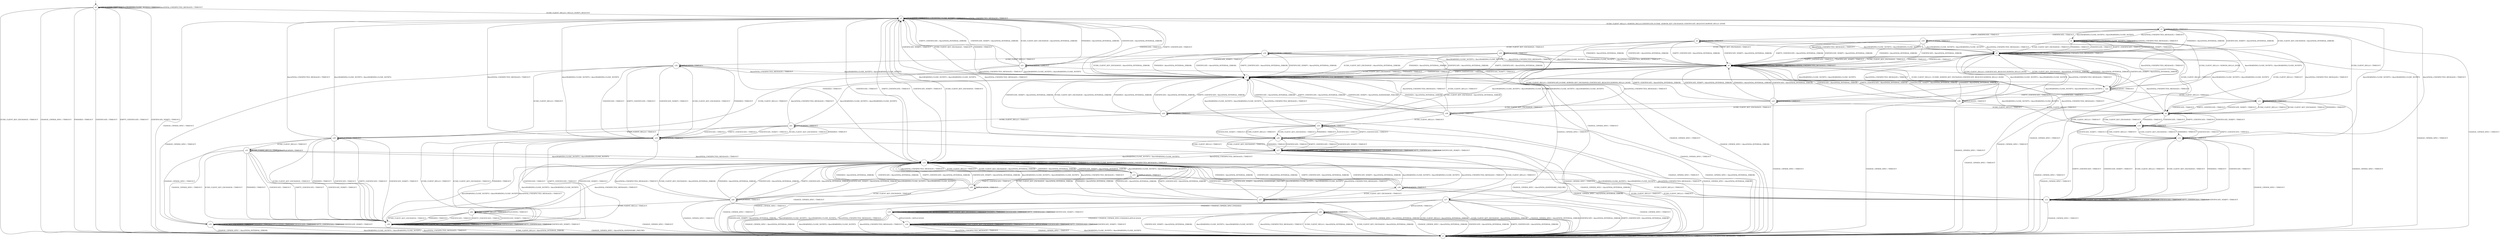 digraph g {

	s0 [shape="circle" label="s0"];
	s1 [shape="circle" label="s1"];
	s2 [shape="circle" label="s2"];
	s3 [shape="circle" label="s3"];
	s4 [shape="circle" label="s4"];
	s5 [shape="circle" label="s5"];
	s6 [shape="circle" label="s6"];
	s7 [shape="circle" label="s7"];
	s8 [shape="circle" label="s8"];
	s9 [shape="circle" label="s9"];
	s10 [shape="circle" label="s10"];
	s11 [shape="circle" label="s11"];
	s12 [shape="circle" label="s12"];
	s13 [shape="circle" label="s13"];
	s14 [shape="circle" label="s14"];
	s15 [shape="circle" label="s15"];
	s16 [shape="circle" label="s16"];
	s17 [shape="circle" label="s17"];
	s18 [shape="circle" label="s18"];
	s19 [shape="circle" label="s19"];
	s20 [shape="circle" label="s20"];
	s21 [shape="circle" label="s21"];
	s22 [shape="circle" label="s22"];
	s23 [shape="circle" label="s23"];
	s24 [shape="circle" label="s24"];
	s25 [shape="circle" label="s25"];
	s26 [shape="circle" label="s26"];
	s27 [shape="circle" label="s27"];
	s28 [shape="circle" label="s28"];
	s29 [shape="circle" label="s29"];
	s30 [shape="circle" label="s30"];
	s31 [shape="circle" label="s31"];
	s32 [shape="circle" label="s32"];
	s33 [shape="circle" label="s33"];
	s34 [shape="circle" label="s34"];
	s35 [shape="circle" label="s35"];
	s36 [shape="circle" label="s36"];
	s37 [shape="circle" label="s37"];
	s38 [shape="circle" label="s38"];
	s39 [shape="circle" label="s39"];
	s40 [shape="circle" label="s40"];
	s41 [shape="circle" label="s41"];
	s42 [shape="circle" label="s42"];
	s43 [shape="circle" label="s43"];
	s0 -> s2 [label="ECDH_CLIENT_HELLO / HELLO_VERIFY_REQUEST"];
	s0 -> s1 [label="ECDH_CLIENT_KEY_EXCHANGE / TIMEOUT"];
	s0 -> s1 [label="CHANGE_CIPHER_SPEC / TIMEOUT"];
	s0 -> s1 [label="FINISHED / TIMEOUT"];
	s0 -> s0 [label="APPLICATION / TIMEOUT"];
	s0 -> s1 [label="CERTIFICATE / TIMEOUT"];
	s0 -> s1 [label="EMPTY_CERTIFICATE / TIMEOUT"];
	s0 -> s1 [label="CERTIFICATE_VERIFY / TIMEOUT"];
	s0 -> s0 [label="Alert(WARNING,CLOSE_NOTIFY) / TIMEOUT"];
	s0 -> s0 [label="Alert(FATAL,UNEXPECTED_MESSAGE) / TIMEOUT"];
	s1 -> s1 [label="ECDH_CLIENT_HELLO / TIMEOUT"];
	s1 -> s1 [label="ECDH_CLIENT_KEY_EXCHANGE / TIMEOUT"];
	s1 -> s1 [label="CHANGE_CIPHER_SPEC / TIMEOUT"];
	s1 -> s1 [label="FINISHED / TIMEOUT"];
	s1 -> s1 [label="APPLICATION / TIMEOUT"];
	s1 -> s1 [label="CERTIFICATE / TIMEOUT"];
	s1 -> s1 [label="EMPTY_CERTIFICATE / TIMEOUT"];
	s1 -> s1 [label="CERTIFICATE_VERIFY / TIMEOUT"];
	s1 -> s1 [label="Alert(WARNING,CLOSE_NOTIFY) / TIMEOUT"];
	s1 -> s1 [label="Alert(FATAL,UNEXPECTED_MESSAGE) / TIMEOUT"];
	s2 -> s3 [label="ECDH_CLIENT_HELLO / SERVER_HELLO,CERTIFICATE,ECDHE_SERVER_KEY_EXCHANGE,CERTIFICATE_REQUEST,SERVER_HELLO_DONE"];
	s2 -> s14 [label="ECDH_CLIENT_KEY_EXCHANGE / TIMEOUT"];
	s2 -> s1 [label="CHANGE_CIPHER_SPEC / TIMEOUT"];
	s2 -> s14 [label="FINISHED / TIMEOUT"];
	s2 -> s2 [label="APPLICATION / TIMEOUT"];
	s2 -> s14 [label="CERTIFICATE / TIMEOUT"];
	s2 -> s14 [label="EMPTY_CERTIFICATE / TIMEOUT"];
	s2 -> s14 [label="CERTIFICATE_VERIFY / TIMEOUT"];
	s2 -> s2 [label="Alert(WARNING,CLOSE_NOTIFY) / TIMEOUT"];
	s2 -> s2 [label="Alert(FATAL,UNEXPECTED_MESSAGE) / TIMEOUT"];
	s3 -> s11 [label="ECDH_CLIENT_HELLO / TIMEOUT"];
	s3 -> s5 [label="ECDH_CLIENT_KEY_EXCHANGE / Alert(FATAL,INTERNAL_ERROR)"];
	s3 -> s1 [label="CHANGE_CIPHER_SPEC / TIMEOUT"];
	s3 -> s5 [label="FINISHED / Alert(FATAL,INTERNAL_ERROR)"];
	s3 -> s3 [label="APPLICATION / TIMEOUT"];
	s3 -> s19 [label="CERTIFICATE / TIMEOUT"];
	s3 -> s8 [label="EMPTY_CERTIFICATE / TIMEOUT"];
	s3 -> s5 [label="CERTIFICATE_VERIFY / Alert(FATAL,INTERNAL_ERROR)"];
	s3 -> s4 [label="Alert(WARNING,CLOSE_NOTIFY) / Alert(WARNING,CLOSE_NOTIFY)"];
	s3 -> s4 [label="Alert(FATAL,UNEXPECTED_MESSAGE) / TIMEOUT"];
	s4 -> s22 [label="ECDH_CLIENT_HELLO / SERVER_HELLO_DONE"];
	s4 -> s5 [label="ECDH_CLIENT_KEY_EXCHANGE / TIMEOUT"];
	s4 -> s1 [label="CHANGE_CIPHER_SPEC / TIMEOUT"];
	s4 -> s5 [label="FINISHED / TIMEOUT"];
	s4 -> s4 [label="APPLICATION / TIMEOUT"];
	s4 -> s5 [label="CERTIFICATE / TIMEOUT"];
	s4 -> s5 [label="EMPTY_CERTIFICATE / TIMEOUT"];
	s4 -> s5 [label="CERTIFICATE_VERIFY / TIMEOUT"];
	s4 -> s4 [label="Alert(WARNING,CLOSE_NOTIFY) / TIMEOUT"];
	s4 -> s4 [label="Alert(FATAL,UNEXPECTED_MESSAGE) / TIMEOUT"];
	s5 -> s22 [label="ECDH_CLIENT_HELLO / CERTIFICATE_REQUEST,SERVER_HELLO_DONE"];
	s5 -> s6 [label="ECDH_CLIENT_KEY_EXCHANGE / TIMEOUT"];
	s5 -> s1 [label="CHANGE_CIPHER_SPEC / TIMEOUT"];
	s5 -> s6 [label="FINISHED / TIMEOUT"];
	s5 -> s5 [label="APPLICATION / TIMEOUT"];
	s5 -> s6 [label="CERTIFICATE / TIMEOUT"];
	s5 -> s6 [label="EMPTY_CERTIFICATE / TIMEOUT"];
	s5 -> s6 [label="CERTIFICATE_VERIFY / TIMEOUT"];
	s5 -> s5 [label="Alert(WARNING,CLOSE_NOTIFY) / TIMEOUT"];
	s5 -> s5 [label="Alert(FATAL,UNEXPECTED_MESSAGE) / TIMEOUT"];
	s6 -> s22 [label="ECDH_CLIENT_HELLO / ECDHE_SERVER_KEY_EXCHANGE,CERTIFICATE_REQUEST,SERVER_HELLO_DONE"];
	s6 -> s7 [label="ECDH_CLIENT_KEY_EXCHANGE / TIMEOUT"];
	s6 -> s1 [label="CHANGE_CIPHER_SPEC / TIMEOUT"];
	s6 -> s7 [label="FINISHED / TIMEOUT"];
	s6 -> s6 [label="APPLICATION / TIMEOUT"];
	s6 -> s7 [label="CERTIFICATE / TIMEOUT"];
	s6 -> s7 [label="EMPTY_CERTIFICATE / TIMEOUT"];
	s6 -> s7 [label="CERTIFICATE_VERIFY / TIMEOUT"];
	s6 -> s6 [label="Alert(WARNING,CLOSE_NOTIFY) / TIMEOUT"];
	s6 -> s6 [label="Alert(FATAL,UNEXPECTED_MESSAGE) / TIMEOUT"];
	s7 -> s22 [label="ECDH_CLIENT_HELLO / CERTIFICATE,ECDHE_SERVER_KEY_EXCHANGE,CERTIFICATE_REQUEST,SERVER_HELLO_DONE"];
	s7 -> s2 [label="ECDH_CLIENT_KEY_EXCHANGE / TIMEOUT"];
	s7 -> s1 [label="CHANGE_CIPHER_SPEC / TIMEOUT"];
	s7 -> s2 [label="FINISHED / TIMEOUT"];
	s7 -> s7 [label="APPLICATION / TIMEOUT"];
	s7 -> s2 [label="CERTIFICATE / TIMEOUT"];
	s7 -> s2 [label="EMPTY_CERTIFICATE / TIMEOUT"];
	s7 -> s2 [label="CERTIFICATE_VERIFY / TIMEOUT"];
	s7 -> s7 [label="Alert(WARNING,CLOSE_NOTIFY) / TIMEOUT"];
	s7 -> s7 [label="Alert(FATAL,UNEXPECTED_MESSAGE) / TIMEOUT"];
	s8 -> s9 [label="ECDH_CLIENT_HELLO / TIMEOUT"];
	s8 -> s16 [label="ECDH_CLIENT_KEY_EXCHANGE / TIMEOUT"];
	s8 -> s1 [label="CHANGE_CIPHER_SPEC / TIMEOUT"];
	s8 -> s6 [label="FINISHED / Alert(FATAL,INTERNAL_ERROR)"];
	s8 -> s8 [label="APPLICATION / TIMEOUT"];
	s8 -> s6 [label="CERTIFICATE / Alert(FATAL,INTERNAL_ERROR)"];
	s8 -> s6 [label="EMPTY_CERTIFICATE / Alert(FATAL,INTERNAL_ERROR)"];
	s8 -> s6 [label="CERTIFICATE_VERIFY / Alert(FATAL,INTERNAL_ERROR)"];
	s8 -> s5 [label="Alert(WARNING,CLOSE_NOTIFY) / Alert(WARNING,CLOSE_NOTIFY)"];
	s8 -> s5 [label="Alert(FATAL,UNEXPECTED_MESSAGE) / TIMEOUT"];
	s9 -> s10 [label="ECDH_CLIENT_HELLO / TIMEOUT"];
	s9 -> s10 [label="ECDH_CLIENT_KEY_EXCHANGE / TIMEOUT"];
	s9 -> s1 [label="CHANGE_CIPHER_SPEC / TIMEOUT"];
	s9 -> s10 [label="FINISHED / TIMEOUT"];
	s9 -> s9 [label="APPLICATION / TIMEOUT"];
	s9 -> s10 [label="CERTIFICATE / TIMEOUT"];
	s9 -> s10 [label="EMPTY_CERTIFICATE / TIMEOUT"];
	s9 -> s10 [label="CERTIFICATE_VERIFY / TIMEOUT"];
	s9 -> s6 [label="Alert(WARNING,CLOSE_NOTIFY) / Alert(WARNING,CLOSE_NOTIFY)"];
	s9 -> s6 [label="Alert(FATAL,UNEXPECTED_MESSAGE) / TIMEOUT"];
	s10 -> s12 [label="ECDH_CLIENT_HELLO / TIMEOUT"];
	s10 -> s12 [label="ECDH_CLIENT_KEY_EXCHANGE / TIMEOUT"];
	s10 -> s1 [label="CHANGE_CIPHER_SPEC / TIMEOUT"];
	s10 -> s12 [label="FINISHED / TIMEOUT"];
	s10 -> s10 [label="APPLICATION / TIMEOUT"];
	s10 -> s12 [label="CERTIFICATE / TIMEOUT"];
	s10 -> s12 [label="EMPTY_CERTIFICATE / TIMEOUT"];
	s10 -> s12 [label="CERTIFICATE_VERIFY / TIMEOUT"];
	s10 -> s7 [label="Alert(WARNING,CLOSE_NOTIFY) / Alert(WARNING,CLOSE_NOTIFY)"];
	s10 -> s7 [label="Alert(FATAL,UNEXPECTED_MESSAGE) / TIMEOUT"];
	s11 -> s9 [label="ECDH_CLIENT_HELLO / TIMEOUT"];
	s11 -> s9 [label="ECDH_CLIENT_KEY_EXCHANGE / TIMEOUT"];
	s11 -> s1 [label="CHANGE_CIPHER_SPEC / TIMEOUT"];
	s11 -> s9 [label="FINISHED / TIMEOUT"];
	s11 -> s11 [label="APPLICATION / TIMEOUT"];
	s11 -> s9 [label="CERTIFICATE / TIMEOUT"];
	s11 -> s9 [label="EMPTY_CERTIFICATE / TIMEOUT"];
	s11 -> s9 [label="CERTIFICATE_VERIFY / TIMEOUT"];
	s11 -> s5 [label="Alert(WARNING,CLOSE_NOTIFY) / Alert(WARNING,CLOSE_NOTIFY)"];
	s11 -> s5 [label="Alert(FATAL,UNEXPECTED_MESSAGE) / TIMEOUT"];
	s12 -> s13 [label="ECDH_CLIENT_HELLO / TIMEOUT"];
	s12 -> s13 [label="ECDH_CLIENT_KEY_EXCHANGE / TIMEOUT"];
	s12 -> s1 [label="CHANGE_CIPHER_SPEC / TIMEOUT"];
	s12 -> s13 [label="FINISHED / TIMEOUT"];
	s12 -> s12 [label="APPLICATION / TIMEOUT"];
	s12 -> s13 [label="CERTIFICATE / TIMEOUT"];
	s12 -> s13 [label="EMPTY_CERTIFICATE / TIMEOUT"];
	s12 -> s13 [label="CERTIFICATE_VERIFY / TIMEOUT"];
	s12 -> s2 [label="Alert(WARNING,CLOSE_NOTIFY) / Alert(WARNING,CLOSE_NOTIFY)"];
	s12 -> s2 [label="Alert(FATAL,UNEXPECTED_MESSAGE) / TIMEOUT"];
	s13 -> s13 [label="ECDH_CLIENT_HELLO / TIMEOUT"];
	s13 -> s13 [label="ECDH_CLIENT_KEY_EXCHANGE / TIMEOUT"];
	s13 -> s1 [label="CHANGE_CIPHER_SPEC / TIMEOUT"];
	s13 -> s13 [label="FINISHED / TIMEOUT"];
	s13 -> s13 [label="APPLICATION / TIMEOUT"];
	s13 -> s13 [label="CERTIFICATE / TIMEOUT"];
	s13 -> s13 [label="EMPTY_CERTIFICATE / TIMEOUT"];
	s13 -> s13 [label="CERTIFICATE_VERIFY / TIMEOUT"];
	s13 -> s14 [label="Alert(WARNING,CLOSE_NOTIFY) / Alert(WARNING,CLOSE_NOTIFY)"];
	s13 -> s14 [label="Alert(FATAL,UNEXPECTED_MESSAGE) / TIMEOUT"];
	s14 -> s15 [label="ECDH_CLIENT_HELLO / TIMEOUT"];
	s14 -> s14 [label="ECDH_CLIENT_KEY_EXCHANGE / TIMEOUT"];
	s14 -> s1 [label="CHANGE_CIPHER_SPEC / TIMEOUT"];
	s14 -> s14 [label="FINISHED / TIMEOUT"];
	s14 -> s14 [label="APPLICATION / TIMEOUT"];
	s14 -> s14 [label="CERTIFICATE / TIMEOUT"];
	s14 -> s14 [label="EMPTY_CERTIFICATE / TIMEOUT"];
	s14 -> s14 [label="CERTIFICATE_VERIFY / TIMEOUT"];
	s14 -> s14 [label="Alert(WARNING,CLOSE_NOTIFY) / TIMEOUT"];
	s14 -> s14 [label="Alert(FATAL,UNEXPECTED_MESSAGE) / TIMEOUT"];
	s15 -> s13 [label="ECDH_CLIENT_HELLO / TIMEOUT"];
	s15 -> s14 [label="ECDH_CLIENT_KEY_EXCHANGE / Alert(FATAL,INTERNAL_ERROR)"];
	s15 -> s1 [label="CHANGE_CIPHER_SPEC / TIMEOUT"];
	s15 -> s14 [label="FINISHED / Alert(FATAL,INTERNAL_ERROR)"];
	s15 -> s15 [label="APPLICATION / TIMEOUT"];
	s15 -> s36 [label="CERTIFICATE / TIMEOUT"];
	s15 -> s28 [label="EMPTY_CERTIFICATE / TIMEOUT"];
	s15 -> s14 [label="CERTIFICATE_VERIFY / Alert(FATAL,INTERNAL_ERROR)"];
	s15 -> s14 [label="Alert(WARNING,CLOSE_NOTIFY) / Alert(WARNING,CLOSE_NOTIFY)"];
	s15 -> s14 [label="Alert(FATAL,UNEXPECTED_MESSAGE) / TIMEOUT"];
	s16 -> s32 [label="ECDH_CLIENT_HELLO / TIMEOUT"];
	s16 -> s7 [label="ECDH_CLIENT_KEY_EXCHANGE / Alert(FATAL,INTERNAL_ERROR)"];
	s16 -> s17 [label="CHANGE_CIPHER_SPEC / TIMEOUT"];
	s16 -> s7 [label="FINISHED / Alert(FATAL,INTERNAL_ERROR)"];
	s16 -> s16 [label="APPLICATION / TIMEOUT"];
	s16 -> s7 [label="CERTIFICATE / Alert(FATAL,INTERNAL_ERROR)"];
	s16 -> s7 [label="EMPTY_CERTIFICATE / Alert(FATAL,INTERNAL_ERROR)"];
	s16 -> s7 [label="CERTIFICATE_VERIFY / Alert(FATAL,INTERNAL_ERROR)"];
	s16 -> s6 [label="Alert(WARNING,CLOSE_NOTIFY) / Alert(WARNING,CLOSE_NOTIFY)"];
	s16 -> s6 [label="Alert(FATAL,UNEXPECTED_MESSAGE) / TIMEOUT"];
	s17 -> s1 [label="ECDH_CLIENT_HELLO / Alert(FATAL,INTERNAL_ERROR)"];
	s17 -> s1 [label="ECDH_CLIENT_KEY_EXCHANGE / Alert(FATAL,INTERNAL_ERROR)"];
	s17 -> s1 [label="CHANGE_CIPHER_SPEC / Alert(FATAL,INTERNAL_ERROR)"];
	s17 -> s18 [label="FINISHED / CHANGE_CIPHER_SPEC,FINISHED"];
	s17 -> s43 [label="APPLICATION / TIMEOUT"];
	s17 -> s1 [label="CERTIFICATE / Alert(FATAL,INTERNAL_ERROR)"];
	s17 -> s1 [label="EMPTY_CERTIFICATE / Alert(FATAL,INTERNAL_ERROR)"];
	s17 -> s1 [label="CERTIFICATE_VERIFY / Alert(FATAL,INTERNAL_ERROR)"];
	s17 -> s1 [label="Alert(WARNING,CLOSE_NOTIFY) / Alert(WARNING,CLOSE_NOTIFY)"];
	s17 -> s1 [label="Alert(FATAL,UNEXPECTED_MESSAGE) / TIMEOUT"];
	s18 -> s18 [label="ECDH_CLIENT_HELLO / Alert(WARNING,NO_RENEGOTIATION)"];
	s18 -> s18 [label="ECDH_CLIENT_KEY_EXCHANGE / TIMEOUT"];
	s18 -> s1 [label="CHANGE_CIPHER_SPEC / Alert(FATAL,INTERNAL_ERROR)"];
	s18 -> s18 [label="FINISHED / TIMEOUT"];
	s18 -> s34 [label="APPLICATION / APPLICATION"];
	s18 -> s18 [label="CERTIFICATE / TIMEOUT"];
	s18 -> s18 [label="EMPTY_CERTIFICATE / TIMEOUT"];
	s18 -> s18 [label="CERTIFICATE_VERIFY / TIMEOUT"];
	s18 -> s1 [label="Alert(WARNING,CLOSE_NOTIFY) / Alert(WARNING,CLOSE_NOTIFY)"];
	s18 -> s1 [label="Alert(FATAL,UNEXPECTED_MESSAGE) / TIMEOUT"];
	s19 -> s9 [label="ECDH_CLIENT_HELLO / TIMEOUT"];
	s19 -> s20 [label="ECDH_CLIENT_KEY_EXCHANGE / TIMEOUT"];
	s19 -> s1 [label="CHANGE_CIPHER_SPEC / TIMEOUT"];
	s19 -> s6 [label="FINISHED / Alert(FATAL,INTERNAL_ERROR)"];
	s19 -> s19 [label="APPLICATION / TIMEOUT"];
	s19 -> s6 [label="CERTIFICATE / Alert(FATAL,INTERNAL_ERROR)"];
	s19 -> s6 [label="EMPTY_CERTIFICATE / Alert(FATAL,INTERNAL_ERROR)"];
	s19 -> s6 [label="CERTIFICATE_VERIFY / Alert(FATAL,INTERNAL_ERROR)"];
	s19 -> s5 [label="Alert(WARNING,CLOSE_NOTIFY) / Alert(WARNING,CLOSE_NOTIFY)"];
	s19 -> s5 [label="Alert(FATAL,UNEXPECTED_MESSAGE) / TIMEOUT"];
	s20 -> s25 [label="ECDH_CLIENT_HELLO / TIMEOUT"];
	s20 -> s7 [label="ECDH_CLIENT_KEY_EXCHANGE / Alert(FATAL,INTERNAL_ERROR)"];
	s20 -> s1 [label="CHANGE_CIPHER_SPEC / Alert(FATAL,INTERNAL_ERROR)"];
	s20 -> s7 [label="FINISHED / Alert(FATAL,INTERNAL_ERROR)"];
	s20 -> s20 [label="APPLICATION / TIMEOUT"];
	s20 -> s7 [label="CERTIFICATE / Alert(FATAL,INTERNAL_ERROR)"];
	s20 -> s7 [label="EMPTY_CERTIFICATE / Alert(FATAL,INTERNAL_ERROR)"];
	s20 -> s21 [label="CERTIFICATE_VERIFY / TIMEOUT"];
	s20 -> s6 [label="Alert(WARNING,CLOSE_NOTIFY) / Alert(WARNING,CLOSE_NOTIFY)"];
	s20 -> s6 [label="Alert(FATAL,UNEXPECTED_MESSAGE) / TIMEOUT"];
	s21 -> s29 [label="ECDH_CLIENT_HELLO / TIMEOUT"];
	s21 -> s2 [label="ECDH_CLIENT_KEY_EXCHANGE / Alert(FATAL,INTERNAL_ERROR)"];
	s21 -> s17 [label="CHANGE_CIPHER_SPEC / TIMEOUT"];
	s21 -> s2 [label="FINISHED / Alert(FATAL,INTERNAL_ERROR)"];
	s21 -> s21 [label="APPLICATION / TIMEOUT"];
	s21 -> s2 [label="CERTIFICATE / Alert(FATAL,INTERNAL_ERROR)"];
	s21 -> s2 [label="EMPTY_CERTIFICATE / Alert(FATAL,INTERNAL_ERROR)"];
	s21 -> s2 [label="CERTIFICATE_VERIFY / Alert(FATAL,INTERNAL_ERROR)"];
	s21 -> s7 [label="Alert(WARNING,CLOSE_NOTIFY) / Alert(WARNING,CLOSE_NOTIFY)"];
	s21 -> s7 [label="Alert(FATAL,UNEXPECTED_MESSAGE) / TIMEOUT"];
	s22 -> s11 [label="ECDH_CLIENT_HELLO / TIMEOUT"];
	s22 -> s5 [label="ECDH_CLIENT_KEY_EXCHANGE / Alert(FATAL,INTERNAL_ERROR)"];
	s22 -> s1 [label="CHANGE_CIPHER_SPEC / TIMEOUT"];
	s22 -> s5 [label="FINISHED / Alert(FATAL,INTERNAL_ERROR)"];
	s22 -> s22 [label="APPLICATION / TIMEOUT"];
	s22 -> s38 [label="CERTIFICATE / TIMEOUT"];
	s22 -> s23 [label="EMPTY_CERTIFICATE / TIMEOUT"];
	s22 -> s5 [label="CERTIFICATE_VERIFY / Alert(FATAL,INTERNAL_ERROR)"];
	s22 -> s4 [label="Alert(WARNING,CLOSE_NOTIFY) / Alert(WARNING,CLOSE_NOTIFY)"];
	s22 -> s4 [label="Alert(FATAL,UNEXPECTED_MESSAGE) / TIMEOUT"];
	s23 -> s9 [label="ECDH_CLIENT_HELLO / TIMEOUT"];
	s23 -> s24 [label="ECDH_CLIENT_KEY_EXCHANGE / TIMEOUT"];
	s23 -> s1 [label="CHANGE_CIPHER_SPEC / TIMEOUT"];
	s23 -> s6 [label="FINISHED / Alert(FATAL,INTERNAL_ERROR)"];
	s23 -> s23 [label="APPLICATION / TIMEOUT"];
	s23 -> s6 [label="CERTIFICATE / Alert(FATAL,INTERNAL_ERROR)"];
	s23 -> s6 [label="EMPTY_CERTIFICATE / Alert(FATAL,INTERNAL_ERROR)"];
	s23 -> s6 [label="CERTIFICATE_VERIFY / Alert(FATAL,INTERNAL_ERROR)"];
	s23 -> s5 [label="Alert(WARNING,CLOSE_NOTIFY) / Alert(WARNING,CLOSE_NOTIFY)"];
	s23 -> s5 [label="Alert(FATAL,UNEXPECTED_MESSAGE) / TIMEOUT"];
	s24 -> s41 [label="ECDH_CLIENT_HELLO / TIMEOUT"];
	s24 -> s7 [label="ECDH_CLIENT_KEY_EXCHANGE / Alert(FATAL,INTERNAL_ERROR)"];
	s24 -> s1 [label="CHANGE_CIPHER_SPEC / TIMEOUT"];
	s24 -> s7 [label="FINISHED / Alert(FATAL,INTERNAL_ERROR)"];
	s24 -> s24 [label="APPLICATION / TIMEOUT"];
	s24 -> s7 [label="CERTIFICATE / Alert(FATAL,INTERNAL_ERROR)"];
	s24 -> s7 [label="EMPTY_CERTIFICATE / Alert(FATAL,INTERNAL_ERROR)"];
	s24 -> s7 [label="CERTIFICATE_VERIFY / Alert(FATAL,INTERNAL_ERROR)"];
	s24 -> s6 [label="Alert(WARNING,CLOSE_NOTIFY) / Alert(WARNING,CLOSE_NOTIFY)"];
	s24 -> s6 [label="Alert(FATAL,UNEXPECTED_MESSAGE) / TIMEOUT"];
	s25 -> s26 [label="ECDH_CLIENT_HELLO / TIMEOUT"];
	s25 -> s26 [label="ECDH_CLIENT_KEY_EXCHANGE / TIMEOUT"];
	s25 -> s1 [label="CHANGE_CIPHER_SPEC / Alert(FATAL,INTERNAL_ERROR)"];
	s25 -> s26 [label="FINISHED / TIMEOUT"];
	s25 -> s25 [label="APPLICATION / TIMEOUT"];
	s25 -> s26 [label="CERTIFICATE / TIMEOUT"];
	s25 -> s26 [label="EMPTY_CERTIFICATE / TIMEOUT"];
	s25 -> s26 [label="CERTIFICATE_VERIFY / TIMEOUT"];
	s25 -> s7 [label="Alert(WARNING,CLOSE_NOTIFY) / Alert(WARNING,CLOSE_NOTIFY)"];
	s25 -> s7 [label="Alert(FATAL,UNEXPECTED_MESSAGE) / TIMEOUT"];
	s26 -> s27 [label="ECDH_CLIENT_HELLO / TIMEOUT"];
	s26 -> s27 [label="ECDH_CLIENT_KEY_EXCHANGE / TIMEOUT"];
	s26 -> s1 [label="CHANGE_CIPHER_SPEC / Alert(FATAL,INTERNAL_ERROR)"];
	s26 -> s27 [label="FINISHED / TIMEOUT"];
	s26 -> s26 [label="APPLICATION / TIMEOUT"];
	s26 -> s27 [label="CERTIFICATE / TIMEOUT"];
	s26 -> s27 [label="EMPTY_CERTIFICATE / TIMEOUT"];
	s26 -> s27 [label="CERTIFICATE_VERIFY / TIMEOUT"];
	s26 -> s2 [label="Alert(WARNING,CLOSE_NOTIFY) / Alert(WARNING,CLOSE_NOTIFY)"];
	s26 -> s2 [label="Alert(FATAL,UNEXPECTED_MESSAGE) / TIMEOUT"];
	s27 -> s27 [label="ECDH_CLIENT_HELLO / TIMEOUT"];
	s27 -> s27 [label="ECDH_CLIENT_KEY_EXCHANGE / TIMEOUT"];
	s27 -> s1 [label="CHANGE_CIPHER_SPEC / Alert(FATAL,INTERNAL_ERROR)"];
	s27 -> s27 [label="FINISHED / TIMEOUT"];
	s27 -> s27 [label="APPLICATION / TIMEOUT"];
	s27 -> s27 [label="CERTIFICATE / TIMEOUT"];
	s27 -> s27 [label="EMPTY_CERTIFICATE / TIMEOUT"];
	s27 -> s27 [label="CERTIFICATE_VERIFY / TIMEOUT"];
	s27 -> s14 [label="Alert(WARNING,CLOSE_NOTIFY) / Alert(WARNING,CLOSE_NOTIFY)"];
	s27 -> s14 [label="Alert(FATAL,UNEXPECTED_MESSAGE) / TIMEOUT"];
	s28 -> s13 [label="ECDH_CLIENT_HELLO / TIMEOUT"];
	s28 -> s40 [label="ECDH_CLIENT_KEY_EXCHANGE / TIMEOUT"];
	s28 -> s1 [label="CHANGE_CIPHER_SPEC / TIMEOUT"];
	s28 -> s14 [label="FINISHED / Alert(FATAL,INTERNAL_ERROR)"];
	s28 -> s28 [label="APPLICATION / TIMEOUT"];
	s28 -> s14 [label="CERTIFICATE / Alert(FATAL,INTERNAL_ERROR)"];
	s28 -> s14 [label="EMPTY_CERTIFICATE / Alert(FATAL,INTERNAL_ERROR)"];
	s28 -> s14 [label="CERTIFICATE_VERIFY / Alert(FATAL,INTERNAL_ERROR)"];
	s28 -> s14 [label="Alert(WARNING,CLOSE_NOTIFY) / Alert(WARNING,CLOSE_NOTIFY)"];
	s28 -> s14 [label="Alert(FATAL,UNEXPECTED_MESSAGE) / TIMEOUT"];
	s29 -> s31 [label="ECDH_CLIENT_HELLO / TIMEOUT"];
	s29 -> s30 [label="ECDH_CLIENT_KEY_EXCHANGE / TIMEOUT"];
	s29 -> s35 [label="CHANGE_CIPHER_SPEC / TIMEOUT"];
	s29 -> s30 [label="FINISHED / TIMEOUT"];
	s29 -> s29 [label="APPLICATION / TIMEOUT"];
	s29 -> s30 [label="CERTIFICATE / TIMEOUT"];
	s29 -> s30 [label="EMPTY_CERTIFICATE / TIMEOUT"];
	s29 -> s30 [label="CERTIFICATE_VERIFY / TIMEOUT"];
	s29 -> s2 [label="Alert(WARNING,CLOSE_NOTIFY) / Alert(WARNING,CLOSE_NOTIFY)"];
	s29 -> s2 [label="Alert(FATAL,UNEXPECTED_MESSAGE) / TIMEOUT"];
	s30 -> s30 [label="ECDH_CLIENT_HELLO / TIMEOUT"];
	s30 -> s30 [label="ECDH_CLIENT_KEY_EXCHANGE / TIMEOUT"];
	s30 -> s1 [label="CHANGE_CIPHER_SPEC / Alert(FATAL,HANDSHAKE_FAILURE)"];
	s30 -> s30 [label="FINISHED / TIMEOUT"];
	s30 -> s30 [label="APPLICATION / TIMEOUT"];
	s30 -> s30 [label="CERTIFICATE / TIMEOUT"];
	s30 -> s30 [label="EMPTY_CERTIFICATE / TIMEOUT"];
	s30 -> s30 [label="CERTIFICATE_VERIFY / TIMEOUT"];
	s30 -> s14 [label="Alert(WARNING,CLOSE_NOTIFY) / Alert(WARNING,CLOSE_NOTIFY)"];
	s30 -> s14 [label="Alert(FATAL,UNEXPECTED_MESSAGE) / TIMEOUT"];
	s31 -> s31 [label="ECDH_CLIENT_HELLO / TIMEOUT"];
	s31 -> s30 [label="ECDH_CLIENT_KEY_EXCHANGE / TIMEOUT"];
	s31 -> s35 [label="CHANGE_CIPHER_SPEC / TIMEOUT"];
	s31 -> s30 [label="FINISHED / TIMEOUT"];
	s31 -> s31 [label="APPLICATION / TIMEOUT"];
	s31 -> s30 [label="CERTIFICATE / TIMEOUT"];
	s31 -> s30 [label="EMPTY_CERTIFICATE / TIMEOUT"];
	s31 -> s30 [label="CERTIFICATE_VERIFY / TIMEOUT"];
	s31 -> s14 [label="Alert(WARNING,CLOSE_NOTIFY) / Alert(WARNING,CLOSE_NOTIFY)"];
	s31 -> s14 [label="Alert(FATAL,UNEXPECTED_MESSAGE) / TIMEOUT"];
	s32 -> s29 [label="ECDH_CLIENT_HELLO / TIMEOUT"];
	s32 -> s33 [label="ECDH_CLIENT_KEY_EXCHANGE / TIMEOUT"];
	s32 -> s35 [label="CHANGE_CIPHER_SPEC / TIMEOUT"];
	s32 -> s33 [label="FINISHED / TIMEOUT"];
	s32 -> s32 [label="APPLICATION / TIMEOUT"];
	s32 -> s33 [label="CERTIFICATE / TIMEOUT"];
	s32 -> s33 [label="EMPTY_CERTIFICATE / TIMEOUT"];
	s32 -> s33 [label="CERTIFICATE_VERIFY / TIMEOUT"];
	s32 -> s7 [label="Alert(WARNING,CLOSE_NOTIFY) / Alert(WARNING,CLOSE_NOTIFY)"];
	s32 -> s7 [label="Alert(FATAL,UNEXPECTED_MESSAGE) / TIMEOUT"];
	s33 -> s30 [label="ECDH_CLIENT_HELLO / TIMEOUT"];
	s33 -> s30 [label="ECDH_CLIENT_KEY_EXCHANGE / TIMEOUT"];
	s33 -> s1 [label="CHANGE_CIPHER_SPEC / Alert(FATAL,HANDSHAKE_FAILURE)"];
	s33 -> s30 [label="FINISHED / TIMEOUT"];
	s33 -> s33 [label="APPLICATION / TIMEOUT"];
	s33 -> s30 [label="CERTIFICATE / TIMEOUT"];
	s33 -> s30 [label="EMPTY_CERTIFICATE / TIMEOUT"];
	s33 -> s30 [label="CERTIFICATE_VERIFY / TIMEOUT"];
	s33 -> s2 [label="Alert(WARNING,CLOSE_NOTIFY) / Alert(WARNING,CLOSE_NOTIFY)"];
	s33 -> s2 [label="Alert(FATAL,UNEXPECTED_MESSAGE) / TIMEOUT"];
	s34 -> s34 [label="ECDH_CLIENT_HELLO / Alert(WARNING,NO_RENEGOTIATION)"];
	s34 -> s34 [label="ECDH_CLIENT_KEY_EXCHANGE / TIMEOUT"];
	s34 -> s1 [label="CHANGE_CIPHER_SPEC / TIMEOUT"];
	s34 -> s34 [label="FINISHED / TIMEOUT"];
	s34 -> s34 [label="APPLICATION / APPLICATION"];
	s34 -> s34 [label="CERTIFICATE / TIMEOUT"];
	s34 -> s34 [label="EMPTY_CERTIFICATE / TIMEOUT"];
	s34 -> s34 [label="CERTIFICATE_VERIFY / TIMEOUT"];
	s34 -> s1 [label="Alert(WARNING,CLOSE_NOTIFY) / Alert(WARNING,CLOSE_NOTIFY)"];
	s34 -> s1 [label="Alert(FATAL,UNEXPECTED_MESSAGE) / TIMEOUT"];
	s35 -> s1 [label="ECDH_CLIENT_HELLO / Alert(FATAL,INTERNAL_ERROR)"];
	s35 -> s35 [label="ECDH_CLIENT_KEY_EXCHANGE / TIMEOUT"];
	s35 -> s1 [label="CHANGE_CIPHER_SPEC / Alert(FATAL,INTERNAL_ERROR)"];
	s35 -> s35 [label="FINISHED / TIMEOUT"];
	s35 -> s35 [label="APPLICATION / TIMEOUT"];
	s35 -> s35 [label="CERTIFICATE / TIMEOUT"];
	s35 -> s35 [label="EMPTY_CERTIFICATE / TIMEOUT"];
	s35 -> s35 [label="CERTIFICATE_VERIFY / TIMEOUT"];
	s35 -> s1 [label="Alert(WARNING,CLOSE_NOTIFY) / Alert(WARNING,CLOSE_NOTIFY)"];
	s35 -> s1 [label="Alert(FATAL,UNEXPECTED_MESSAGE) / TIMEOUT"];
	s36 -> s13 [label="ECDH_CLIENT_HELLO / TIMEOUT"];
	s36 -> s37 [label="ECDH_CLIENT_KEY_EXCHANGE / TIMEOUT"];
	s36 -> s1 [label="CHANGE_CIPHER_SPEC / TIMEOUT"];
	s36 -> s14 [label="FINISHED / Alert(FATAL,INTERNAL_ERROR)"];
	s36 -> s36 [label="APPLICATION / TIMEOUT"];
	s36 -> s14 [label="CERTIFICATE / Alert(FATAL,INTERNAL_ERROR)"];
	s36 -> s14 [label="EMPTY_CERTIFICATE / Alert(FATAL,INTERNAL_ERROR)"];
	s36 -> s14 [label="CERTIFICATE_VERIFY / Alert(FATAL,INTERNAL_ERROR)"];
	s36 -> s14 [label="Alert(WARNING,CLOSE_NOTIFY) / Alert(WARNING,CLOSE_NOTIFY)"];
	s36 -> s14 [label="Alert(FATAL,UNEXPECTED_MESSAGE) / TIMEOUT"];
	s37 -> s27 [label="ECDH_CLIENT_HELLO / TIMEOUT"];
	s37 -> s14 [label="ECDH_CLIENT_KEY_EXCHANGE / Alert(FATAL,INTERNAL_ERROR)"];
	s37 -> s1 [label="CHANGE_CIPHER_SPEC / Alert(FATAL,INTERNAL_ERROR)"];
	s37 -> s14 [label="FINISHED / Alert(FATAL,INTERNAL_ERROR)"];
	s37 -> s37 [label="APPLICATION / TIMEOUT"];
	s37 -> s14 [label="CERTIFICATE / Alert(FATAL,INTERNAL_ERROR)"];
	s37 -> s14 [label="EMPTY_CERTIFICATE / Alert(FATAL,INTERNAL_ERROR)"];
	s37 -> s14 [label="CERTIFICATE_VERIFY / Alert(FATAL,HANDSHAKE_FAILURE)"];
	s37 -> s14 [label="Alert(WARNING,CLOSE_NOTIFY) / Alert(WARNING,CLOSE_NOTIFY)"];
	s37 -> s14 [label="Alert(FATAL,UNEXPECTED_MESSAGE) / TIMEOUT"];
	s38 -> s9 [label="ECDH_CLIENT_HELLO / TIMEOUT"];
	s38 -> s39 [label="ECDH_CLIENT_KEY_EXCHANGE / TIMEOUT"];
	s38 -> s1 [label="CHANGE_CIPHER_SPEC / TIMEOUT"];
	s38 -> s6 [label="FINISHED / Alert(FATAL,INTERNAL_ERROR)"];
	s38 -> s38 [label="APPLICATION / TIMEOUT"];
	s38 -> s6 [label="CERTIFICATE / Alert(FATAL,INTERNAL_ERROR)"];
	s38 -> s6 [label="EMPTY_CERTIFICATE / Alert(FATAL,INTERNAL_ERROR)"];
	s38 -> s6 [label="CERTIFICATE_VERIFY / Alert(FATAL,INTERNAL_ERROR)"];
	s38 -> s5 [label="Alert(WARNING,CLOSE_NOTIFY) / Alert(WARNING,CLOSE_NOTIFY)"];
	s38 -> s5 [label="Alert(FATAL,UNEXPECTED_MESSAGE) / TIMEOUT"];
	s39 -> s25 [label="ECDH_CLIENT_HELLO / TIMEOUT"];
	s39 -> s7 [label="ECDH_CLIENT_KEY_EXCHANGE / Alert(FATAL,INTERNAL_ERROR)"];
	s39 -> s1 [label="CHANGE_CIPHER_SPEC / Alert(FATAL,INTERNAL_ERROR)"];
	s39 -> s7 [label="FINISHED / Alert(FATAL,INTERNAL_ERROR)"];
	s39 -> s39 [label="APPLICATION / TIMEOUT"];
	s39 -> s7 [label="CERTIFICATE / Alert(FATAL,INTERNAL_ERROR)"];
	s39 -> s7 [label="EMPTY_CERTIFICATE / Alert(FATAL,INTERNAL_ERROR)"];
	s39 -> s7 [label="CERTIFICATE_VERIFY / Alert(FATAL,HANDSHAKE_FAILURE)"];
	s39 -> s6 [label="Alert(WARNING,CLOSE_NOTIFY) / Alert(WARNING,CLOSE_NOTIFY)"];
	s39 -> s6 [label="Alert(FATAL,UNEXPECTED_MESSAGE) / TIMEOUT"];
	s40 -> s42 [label="ECDH_CLIENT_HELLO / TIMEOUT"];
	s40 -> s14 [label="ECDH_CLIENT_KEY_EXCHANGE / Alert(FATAL,INTERNAL_ERROR)"];
	s40 -> s1 [label="CHANGE_CIPHER_SPEC / TIMEOUT"];
	s40 -> s14 [label="FINISHED / Alert(FATAL,INTERNAL_ERROR)"];
	s40 -> s40 [label="APPLICATION / TIMEOUT"];
	s40 -> s14 [label="CERTIFICATE / Alert(FATAL,INTERNAL_ERROR)"];
	s40 -> s14 [label="EMPTY_CERTIFICATE / Alert(FATAL,INTERNAL_ERROR)"];
	s40 -> s14 [label="CERTIFICATE_VERIFY / Alert(FATAL,INTERNAL_ERROR)"];
	s40 -> s14 [label="Alert(WARNING,CLOSE_NOTIFY) / Alert(WARNING,CLOSE_NOTIFY)"];
	s40 -> s14 [label="Alert(FATAL,UNEXPECTED_MESSAGE) / TIMEOUT"];
	s41 -> s29 [label="ECDH_CLIENT_HELLO / TIMEOUT"];
	s41 -> s33 [label="ECDH_CLIENT_KEY_EXCHANGE / TIMEOUT"];
	s41 -> s1 [label="CHANGE_CIPHER_SPEC / TIMEOUT"];
	s41 -> s33 [label="FINISHED / TIMEOUT"];
	s41 -> s41 [label="APPLICATION / TIMEOUT"];
	s41 -> s33 [label="CERTIFICATE / TIMEOUT"];
	s41 -> s33 [label="EMPTY_CERTIFICATE / TIMEOUT"];
	s41 -> s33 [label="CERTIFICATE_VERIFY / TIMEOUT"];
	s41 -> s7 [label="Alert(WARNING,CLOSE_NOTIFY) / Alert(WARNING,CLOSE_NOTIFY)"];
	s41 -> s7 [label="Alert(FATAL,UNEXPECTED_MESSAGE) / TIMEOUT"];
	s42 -> s42 [label="ECDH_CLIENT_HELLO / TIMEOUT"];
	s42 -> s30 [label="ECDH_CLIENT_KEY_EXCHANGE / TIMEOUT"];
	s42 -> s1 [label="CHANGE_CIPHER_SPEC / TIMEOUT"];
	s42 -> s30 [label="FINISHED / TIMEOUT"];
	s42 -> s42 [label="APPLICATION / TIMEOUT"];
	s42 -> s30 [label="CERTIFICATE / TIMEOUT"];
	s42 -> s30 [label="EMPTY_CERTIFICATE / TIMEOUT"];
	s42 -> s30 [label="CERTIFICATE_VERIFY / TIMEOUT"];
	s42 -> s14 [label="Alert(WARNING,CLOSE_NOTIFY) / Alert(WARNING,CLOSE_NOTIFY)"];
	s42 -> s14 [label="Alert(FATAL,UNEXPECTED_MESSAGE) / TIMEOUT"];
	s43 -> s1 [label="ECDH_CLIENT_HELLO / Alert(FATAL,INTERNAL_ERROR)"];
	s43 -> s1 [label="ECDH_CLIENT_KEY_EXCHANGE / Alert(FATAL,INTERNAL_ERROR)"];
	s43 -> s1 [label="CHANGE_CIPHER_SPEC / Alert(FATAL,INTERNAL_ERROR)"];
	s43 -> s34 [label="FINISHED / CHANGE_CIPHER_SPEC,FINISHED,APPLICATION"];
	s43 -> s43 [label="APPLICATION / TIMEOUT"];
	s43 -> s1 [label="CERTIFICATE / Alert(FATAL,INTERNAL_ERROR)"];
	s43 -> s1 [label="EMPTY_CERTIFICATE / Alert(FATAL,INTERNAL_ERROR)"];
	s43 -> s1 [label="CERTIFICATE_VERIFY / Alert(FATAL,INTERNAL_ERROR)"];
	s43 -> s1 [label="Alert(WARNING,CLOSE_NOTIFY) / Alert(WARNING,CLOSE_NOTIFY)"];
	s43 -> s1 [label="Alert(FATAL,UNEXPECTED_MESSAGE) / TIMEOUT"];

__start0 [label="" shape="none" width="0" height="0"];
__start0 -> s0;

}

